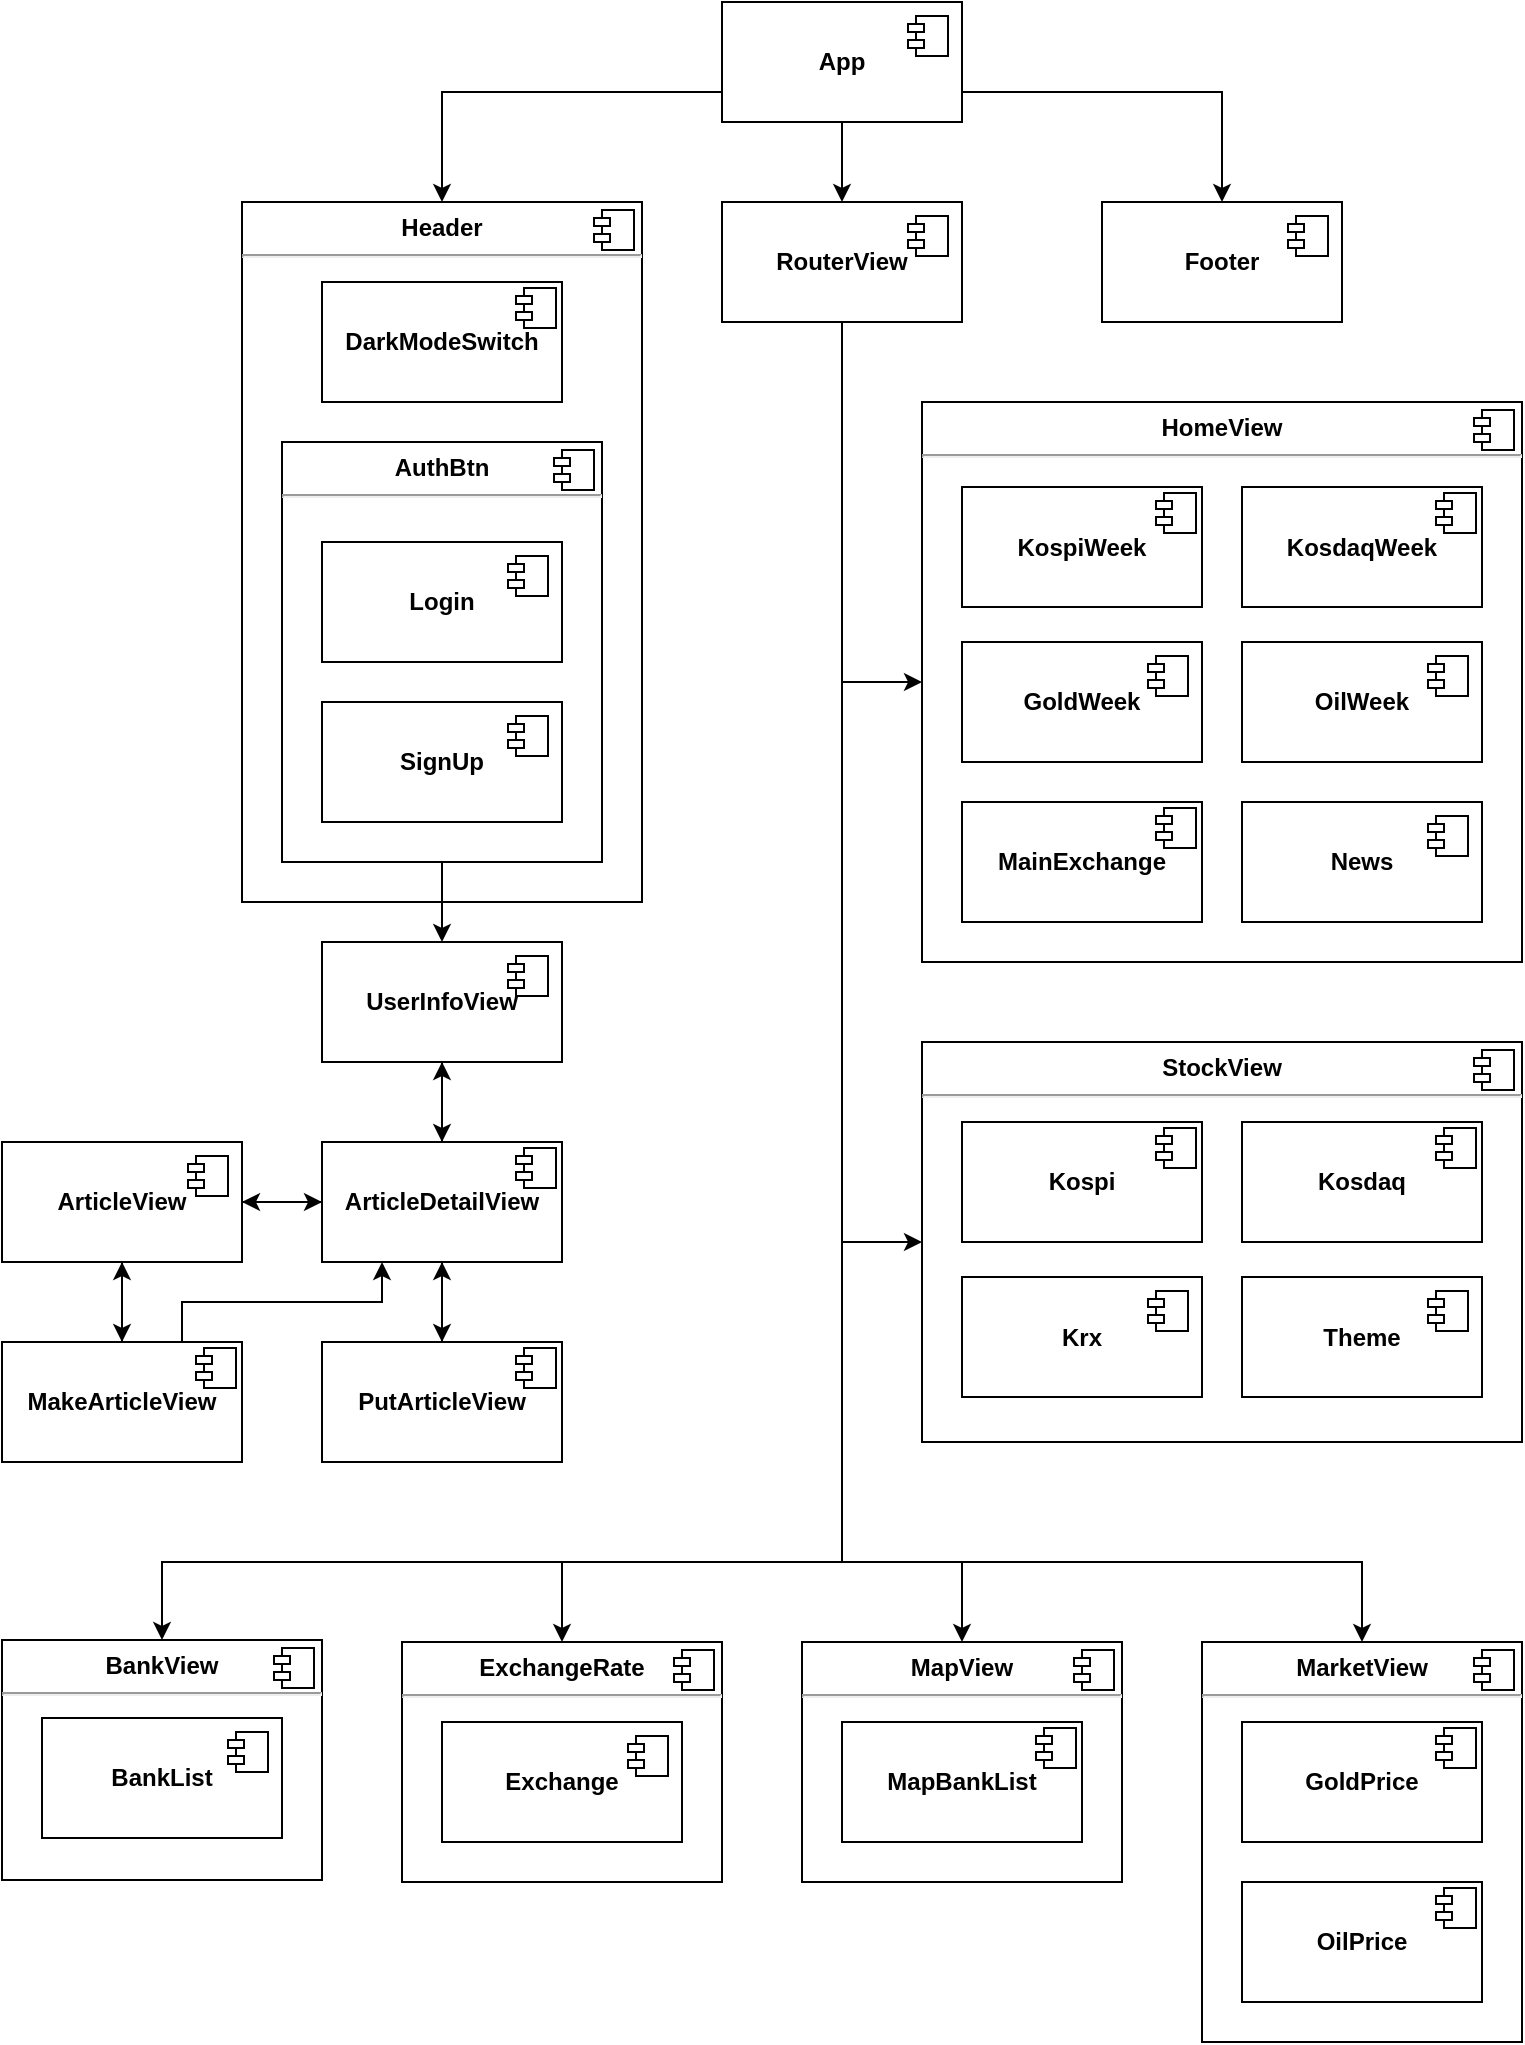 <mxfile version="22.1.3" type="github">
  <diagram name="페이지-1" id="ZeWYC80MoeHbNpzLWQ5p">
    <mxGraphModel dx="827" dy="758" grid="1" gridSize="10" guides="1" tooltips="1" connect="1" arrows="1" fold="1" page="1" pageScale="1" pageWidth="827" pageHeight="1169" math="0" shadow="0">
      <root>
        <mxCell id="0" />
        <mxCell id="1" parent="0" />
        <mxCell id="Tg6wcFkFNeDwdS5GyfMi-22" style="edgeStyle=orthogonalEdgeStyle;rounded=0;orthogonalLoop=1;jettySize=auto;html=1;exitX=0.5;exitY=1;exitDx=0;exitDy=0;entryX=0.5;entryY=0;entryDx=0;entryDy=0;" parent="1" source="Tg6wcFkFNeDwdS5GyfMi-10" target="Tg6wcFkFNeDwdS5GyfMi-16" edge="1">
          <mxGeometry relative="1" as="geometry" />
        </mxCell>
        <mxCell id="Tg6wcFkFNeDwdS5GyfMi-25" style="edgeStyle=orthogonalEdgeStyle;rounded=0;orthogonalLoop=1;jettySize=auto;html=1;exitX=0;exitY=0.75;exitDx=0;exitDy=0;entryX=0.5;entryY=0;entryDx=0;entryDy=0;" parent="1" source="Tg6wcFkFNeDwdS5GyfMi-10" target="zEUNwuFiyMhTaIZTv6xQ-22" edge="1">
          <mxGeometry relative="1" as="geometry">
            <mxPoint x="300" y="120" as="targetPoint" />
          </mxGeometry>
        </mxCell>
        <mxCell id="Tg6wcFkFNeDwdS5GyfMi-26" style="edgeStyle=orthogonalEdgeStyle;rounded=0;orthogonalLoop=1;jettySize=auto;html=1;exitX=1;exitY=0.75;exitDx=0;exitDy=0;entryX=0.5;entryY=0;entryDx=0;entryDy=0;" parent="1" source="Tg6wcFkFNeDwdS5GyfMi-10" target="Tg6wcFkFNeDwdS5GyfMi-18" edge="1">
          <mxGeometry relative="1" as="geometry" />
        </mxCell>
        <mxCell id="Tg6wcFkFNeDwdS5GyfMi-10" value="&lt;b&gt;App&lt;/b&gt;" style="html=1;dropTarget=0;whiteSpace=wrap;" parent="1" vertex="1">
          <mxGeometry x="400" y="20" width="120" height="60" as="geometry" />
        </mxCell>
        <mxCell id="Tg6wcFkFNeDwdS5GyfMi-11" value="" style="shape=module;jettyWidth=8;jettyHeight=4;" parent="Tg6wcFkFNeDwdS5GyfMi-10" vertex="1">
          <mxGeometry x="1" width="20" height="20" relative="1" as="geometry">
            <mxPoint x="-27" y="7" as="offset" />
          </mxGeometry>
        </mxCell>
        <mxCell id="zEUNwuFiyMhTaIZTv6xQ-21" style="edgeStyle=orthogonalEdgeStyle;rounded=0;orthogonalLoop=1;jettySize=auto;html=1;exitX=0.5;exitY=1;exitDx=0;exitDy=0;entryX=0;entryY=0.5;entryDx=0;entryDy=0;" edge="1" parent="1" source="Tg6wcFkFNeDwdS5GyfMi-16" target="zEUNwuFiyMhTaIZTv6xQ-5">
          <mxGeometry relative="1" as="geometry" />
        </mxCell>
        <mxCell id="zEUNwuFiyMhTaIZTv6xQ-91" style="edgeStyle=orthogonalEdgeStyle;rounded=0;orthogonalLoop=1;jettySize=auto;html=1;entryX=0;entryY=0.5;entryDx=0;entryDy=0;" edge="1" parent="1" source="Tg6wcFkFNeDwdS5GyfMi-16" target="zEUNwuFiyMhTaIZTv6xQ-49">
          <mxGeometry relative="1" as="geometry" />
        </mxCell>
        <mxCell id="zEUNwuFiyMhTaIZTv6xQ-92" style="edgeStyle=orthogonalEdgeStyle;rounded=0;orthogonalLoop=1;jettySize=auto;html=1;exitX=0.5;exitY=1;exitDx=0;exitDy=0;entryX=0.5;entryY=0;entryDx=0;entryDy=0;" edge="1" parent="1" source="Tg6wcFkFNeDwdS5GyfMi-16" target="zEUNwuFiyMhTaIZTv6xQ-39">
          <mxGeometry relative="1" as="geometry">
            <Array as="points">
              <mxPoint x="460" y="800" />
              <mxPoint x="520" y="800" />
            </Array>
          </mxGeometry>
        </mxCell>
        <mxCell id="zEUNwuFiyMhTaIZTv6xQ-93" style="edgeStyle=orthogonalEdgeStyle;rounded=0;orthogonalLoop=1;jettySize=auto;html=1;entryX=0.5;entryY=0;entryDx=0;entryDy=0;exitX=0.5;exitY=1;exitDx=0;exitDy=0;" edge="1" parent="1" source="Tg6wcFkFNeDwdS5GyfMi-16" target="zEUNwuFiyMhTaIZTv6xQ-42">
          <mxGeometry relative="1" as="geometry">
            <mxPoint x="510" y="800" as="sourcePoint" />
            <mxPoint x="710" y="1490" as="targetPoint" />
            <Array as="points">
              <mxPoint x="460" y="800" />
              <mxPoint x="720" y="800" />
            </Array>
          </mxGeometry>
        </mxCell>
        <mxCell id="zEUNwuFiyMhTaIZTv6xQ-94" style="edgeStyle=orthogonalEdgeStyle;rounded=0;orthogonalLoop=1;jettySize=auto;html=1;entryX=0.5;entryY=0;entryDx=0;entryDy=0;" edge="1" parent="1" source="Tg6wcFkFNeDwdS5GyfMi-16" target="zEUNwuFiyMhTaIZTv6xQ-36">
          <mxGeometry relative="1" as="geometry">
            <Array as="points">
              <mxPoint x="460" y="800" />
              <mxPoint x="320" y="800" />
            </Array>
          </mxGeometry>
        </mxCell>
        <mxCell id="zEUNwuFiyMhTaIZTv6xQ-95" style="edgeStyle=orthogonalEdgeStyle;rounded=0;orthogonalLoop=1;jettySize=auto;html=1;exitX=0.5;exitY=1;exitDx=0;exitDy=0;entryX=0.5;entryY=0;entryDx=0;entryDy=0;" edge="1" parent="1" source="Tg6wcFkFNeDwdS5GyfMi-16" target="zEUNwuFiyMhTaIZTv6xQ-32">
          <mxGeometry relative="1" as="geometry">
            <Array as="points">
              <mxPoint x="460" y="800" />
              <mxPoint x="120" y="800" />
            </Array>
          </mxGeometry>
        </mxCell>
        <mxCell id="Tg6wcFkFNeDwdS5GyfMi-16" value="&lt;b&gt;RouterView&lt;/b&gt;" style="html=1;dropTarget=0;whiteSpace=wrap;" parent="1" vertex="1">
          <mxGeometry x="400" y="120" width="120" height="60" as="geometry" />
        </mxCell>
        <mxCell id="Tg6wcFkFNeDwdS5GyfMi-17" value="" style="shape=module;jettyWidth=8;jettyHeight=4;" parent="Tg6wcFkFNeDwdS5GyfMi-16" vertex="1">
          <mxGeometry x="1" width="20" height="20" relative="1" as="geometry">
            <mxPoint x="-27" y="7" as="offset" />
          </mxGeometry>
        </mxCell>
        <mxCell id="Tg6wcFkFNeDwdS5GyfMi-18" value="&lt;b&gt;Footer&lt;/b&gt;" style="html=1;dropTarget=0;whiteSpace=wrap;" parent="1" vertex="1">
          <mxGeometry x="590" y="120" width="120" height="60" as="geometry" />
        </mxCell>
        <mxCell id="Tg6wcFkFNeDwdS5GyfMi-19" value="" style="shape=module;jettyWidth=8;jettyHeight=4;" parent="Tg6wcFkFNeDwdS5GyfMi-18" vertex="1">
          <mxGeometry x="1" width="20" height="20" relative="1" as="geometry">
            <mxPoint x="-27" y="7" as="offset" />
          </mxGeometry>
        </mxCell>
        <mxCell id="zEUNwuFiyMhTaIZTv6xQ-83" style="edgeStyle=orthogonalEdgeStyle;rounded=0;orthogonalLoop=1;jettySize=auto;html=1;exitX=1;exitY=0.5;exitDx=0;exitDy=0;entryX=0;entryY=0.5;entryDx=0;entryDy=0;" edge="1" parent="1" source="Tg6wcFkFNeDwdS5GyfMi-31" target="zEUNwuFiyMhTaIZTv6xQ-59">
          <mxGeometry relative="1" as="geometry" />
        </mxCell>
        <mxCell id="zEUNwuFiyMhTaIZTv6xQ-87" style="edgeStyle=orthogonalEdgeStyle;rounded=0;orthogonalLoop=1;jettySize=auto;html=1;exitX=0.5;exitY=1;exitDx=0;exitDy=0;entryX=0.5;entryY=0;entryDx=0;entryDy=0;" edge="1" parent="1" source="Tg6wcFkFNeDwdS5GyfMi-31" target="zEUNwuFiyMhTaIZTv6xQ-61">
          <mxGeometry relative="1" as="geometry" />
        </mxCell>
        <mxCell id="Tg6wcFkFNeDwdS5GyfMi-31" value="&lt;b&gt;ArticleView&lt;/b&gt;" style="html=1;dropTarget=0;whiteSpace=wrap;" parent="1" vertex="1">
          <mxGeometry x="40" y="590" width="120" height="60" as="geometry" />
        </mxCell>
        <mxCell id="Tg6wcFkFNeDwdS5GyfMi-32" value="" style="shape=module;jettyWidth=8;jettyHeight=4;" parent="Tg6wcFkFNeDwdS5GyfMi-31" vertex="1">
          <mxGeometry x="1" width="20" height="20" relative="1" as="geometry">
            <mxPoint x="-27" y="7" as="offset" />
          </mxGeometry>
        </mxCell>
        <mxCell id="zEUNwuFiyMhTaIZTv6xQ-81" style="edgeStyle=orthogonalEdgeStyle;rounded=0;orthogonalLoop=1;jettySize=auto;html=1;exitX=0.5;exitY=1;exitDx=0;exitDy=0;" edge="1" parent="1" source="Tg6wcFkFNeDwdS5GyfMi-39" target="zEUNwuFiyMhTaIZTv6xQ-59">
          <mxGeometry relative="1" as="geometry" />
        </mxCell>
        <mxCell id="Tg6wcFkFNeDwdS5GyfMi-39" value="&lt;b&gt;UserInfoView&lt;/b&gt;" style="html=1;dropTarget=0;whiteSpace=wrap;" parent="1" vertex="1">
          <mxGeometry x="200" y="490" width="120" height="60" as="geometry" />
        </mxCell>
        <mxCell id="Tg6wcFkFNeDwdS5GyfMi-40" value="" style="shape=module;jettyWidth=8;jettyHeight=4;" parent="Tg6wcFkFNeDwdS5GyfMi-39" vertex="1">
          <mxGeometry x="1" width="20" height="20" relative="1" as="geometry">
            <mxPoint x="-27" y="7" as="offset" />
          </mxGeometry>
        </mxCell>
        <mxCell id="zEUNwuFiyMhTaIZTv6xQ-5" value="&lt;p style=&quot;margin:0px;margin-top:6px;text-align:center;&quot;&gt;&lt;b&gt;HomeView&lt;/b&gt;&lt;/p&gt;&lt;hr&gt;&lt;p style=&quot;margin:0px;margin-left:8px;&quot;&gt;&lt;br&gt;&lt;/p&gt;" style="align=left;overflow=fill;html=1;dropTarget=0;whiteSpace=wrap;" vertex="1" parent="1">
          <mxGeometry x="500" y="220" width="300" height="280" as="geometry" />
        </mxCell>
        <mxCell id="zEUNwuFiyMhTaIZTv6xQ-6" value="" style="shape=component;jettyWidth=8;jettyHeight=4;" vertex="1" parent="zEUNwuFiyMhTaIZTv6xQ-5">
          <mxGeometry x="1" width="20" height="20" relative="1" as="geometry">
            <mxPoint x="-24" y="4" as="offset" />
          </mxGeometry>
        </mxCell>
        <mxCell id="zEUNwuFiyMhTaIZTv6xQ-9" value="&lt;b&gt;KospiWeek&lt;/b&gt;" style="html=1;dropTarget=0;whiteSpace=wrap;" vertex="1" parent="1">
          <mxGeometry x="520" y="262.5" width="120" height="60" as="geometry" />
        </mxCell>
        <mxCell id="zEUNwuFiyMhTaIZTv6xQ-10" value="" style="shape=module;jettyWidth=8;jettyHeight=4;" vertex="1" parent="zEUNwuFiyMhTaIZTv6xQ-9">
          <mxGeometry x="1" width="20" height="20" relative="1" as="geometry">
            <mxPoint x="-23" y="3" as="offset" />
          </mxGeometry>
        </mxCell>
        <mxCell id="zEUNwuFiyMhTaIZTv6xQ-11" value="&lt;b&gt;KosdaqWeek&lt;/b&gt;" style="html=1;dropTarget=0;whiteSpace=wrap;" vertex="1" parent="1">
          <mxGeometry x="660" y="262.5" width="120" height="60" as="geometry" />
        </mxCell>
        <mxCell id="zEUNwuFiyMhTaIZTv6xQ-12" value="" style="shape=module;jettyWidth=8;jettyHeight=4;" vertex="1" parent="zEUNwuFiyMhTaIZTv6xQ-11">
          <mxGeometry x="1" width="20" height="20" relative="1" as="geometry">
            <mxPoint x="-23" y="3" as="offset" />
          </mxGeometry>
        </mxCell>
        <mxCell id="zEUNwuFiyMhTaIZTv6xQ-13" value="&lt;b&gt;GoldWeek&lt;/b&gt;" style="html=1;dropTarget=0;whiteSpace=wrap;" vertex="1" parent="1">
          <mxGeometry x="520" y="340" width="120" height="60" as="geometry" />
        </mxCell>
        <mxCell id="zEUNwuFiyMhTaIZTv6xQ-14" value="" style="shape=module;jettyWidth=8;jettyHeight=4;" vertex="1" parent="zEUNwuFiyMhTaIZTv6xQ-13">
          <mxGeometry x="1" width="20" height="20" relative="1" as="geometry">
            <mxPoint x="-27" y="7" as="offset" />
          </mxGeometry>
        </mxCell>
        <mxCell id="zEUNwuFiyMhTaIZTv6xQ-15" value="&lt;b&gt;OilWeek&lt;/b&gt;" style="html=1;dropTarget=0;whiteSpace=wrap;" vertex="1" parent="1">
          <mxGeometry x="660" y="340" width="120" height="60" as="geometry" />
        </mxCell>
        <mxCell id="zEUNwuFiyMhTaIZTv6xQ-16" value="" style="shape=module;jettyWidth=8;jettyHeight=4;" vertex="1" parent="zEUNwuFiyMhTaIZTv6xQ-15">
          <mxGeometry x="1" width="20" height="20" relative="1" as="geometry">
            <mxPoint x="-27" y="7" as="offset" />
          </mxGeometry>
        </mxCell>
        <mxCell id="zEUNwuFiyMhTaIZTv6xQ-17" value="&lt;b&gt;MainExchange&lt;/b&gt;" style="html=1;dropTarget=0;whiteSpace=wrap;" vertex="1" parent="1">
          <mxGeometry x="520" y="420" width="120" height="60" as="geometry" />
        </mxCell>
        <mxCell id="zEUNwuFiyMhTaIZTv6xQ-18" value="" style="shape=module;jettyWidth=8;jettyHeight=4;" vertex="1" parent="zEUNwuFiyMhTaIZTv6xQ-17">
          <mxGeometry x="1" width="20" height="20" relative="1" as="geometry">
            <mxPoint x="-23" y="3" as="offset" />
          </mxGeometry>
        </mxCell>
        <mxCell id="zEUNwuFiyMhTaIZTv6xQ-19" value="&lt;b&gt;News&lt;/b&gt;" style="html=1;dropTarget=0;whiteSpace=wrap;" vertex="1" parent="1">
          <mxGeometry x="660" y="420" width="120" height="60" as="geometry" />
        </mxCell>
        <mxCell id="zEUNwuFiyMhTaIZTv6xQ-20" value="" style="shape=module;jettyWidth=8;jettyHeight=4;" vertex="1" parent="zEUNwuFiyMhTaIZTv6xQ-19">
          <mxGeometry x="1" width="20" height="20" relative="1" as="geometry">
            <mxPoint x="-27" y="7" as="offset" />
          </mxGeometry>
        </mxCell>
        <mxCell id="zEUNwuFiyMhTaIZTv6xQ-22" value="&lt;p style=&quot;margin:0px;margin-top:6px;text-align:center;&quot;&gt;&lt;b&gt;Header&lt;/b&gt;&lt;/p&gt;&lt;hr&gt;&lt;p style=&quot;margin:0px;margin-left:8px;&quot;&gt;&lt;br&gt;&lt;/p&gt;" style="align=left;overflow=fill;html=1;dropTarget=0;whiteSpace=wrap;" vertex="1" parent="1">
          <mxGeometry x="160" y="120" width="200" height="350" as="geometry" />
        </mxCell>
        <mxCell id="zEUNwuFiyMhTaIZTv6xQ-23" value="" style="shape=component;jettyWidth=8;jettyHeight=4;" vertex="1" parent="zEUNwuFiyMhTaIZTv6xQ-22">
          <mxGeometry x="1" width="20" height="20" relative="1" as="geometry">
            <mxPoint x="-24" y="4" as="offset" />
          </mxGeometry>
        </mxCell>
        <mxCell id="zEUNwuFiyMhTaIZTv6xQ-80" style="edgeStyle=orthogonalEdgeStyle;rounded=0;orthogonalLoop=1;jettySize=auto;html=1;exitX=0.5;exitY=1;exitDx=0;exitDy=0;" edge="1" parent="1" source="zEUNwuFiyMhTaIZTv6xQ-24" target="Tg6wcFkFNeDwdS5GyfMi-39">
          <mxGeometry relative="1" as="geometry" />
        </mxCell>
        <mxCell id="zEUNwuFiyMhTaIZTv6xQ-24" value="&lt;p style=&quot;margin:0px;margin-top:6px;text-align:center;&quot;&gt;&lt;b&gt;AuthBtn&lt;/b&gt;&lt;/p&gt;&lt;hr&gt;&lt;p style=&quot;margin:0px;margin-left:8px;&quot;&gt;&lt;br&gt;&lt;/p&gt;" style="align=left;overflow=fill;html=1;dropTarget=0;whiteSpace=wrap;" vertex="1" parent="1">
          <mxGeometry x="180" y="240" width="160" height="210" as="geometry" />
        </mxCell>
        <mxCell id="zEUNwuFiyMhTaIZTv6xQ-25" value="" style="shape=component;jettyWidth=8;jettyHeight=4;" vertex="1" parent="zEUNwuFiyMhTaIZTv6xQ-24">
          <mxGeometry x="1" width="20" height="20" relative="1" as="geometry">
            <mxPoint x="-24" y="4" as="offset" />
          </mxGeometry>
        </mxCell>
        <mxCell id="zEUNwuFiyMhTaIZTv6xQ-26" value="&lt;b&gt;Login&lt;/b&gt;" style="html=1;dropTarget=0;whiteSpace=wrap;" vertex="1" parent="1">
          <mxGeometry x="200" y="290" width="120" height="60" as="geometry" />
        </mxCell>
        <mxCell id="zEUNwuFiyMhTaIZTv6xQ-27" value="" style="shape=module;jettyWidth=8;jettyHeight=4;" vertex="1" parent="zEUNwuFiyMhTaIZTv6xQ-26">
          <mxGeometry x="1" width="20" height="20" relative="1" as="geometry">
            <mxPoint x="-27" y="7" as="offset" />
          </mxGeometry>
        </mxCell>
        <mxCell id="zEUNwuFiyMhTaIZTv6xQ-28" value="&lt;b&gt;SignUp&lt;/b&gt;" style="html=1;dropTarget=0;whiteSpace=wrap;" vertex="1" parent="1">
          <mxGeometry x="200" y="370" width="120" height="60" as="geometry" />
        </mxCell>
        <mxCell id="zEUNwuFiyMhTaIZTv6xQ-29" value="" style="shape=module;jettyWidth=8;jettyHeight=4;" vertex="1" parent="zEUNwuFiyMhTaIZTv6xQ-28">
          <mxGeometry x="1" width="20" height="20" relative="1" as="geometry">
            <mxPoint x="-27" y="7" as="offset" />
          </mxGeometry>
        </mxCell>
        <mxCell id="zEUNwuFiyMhTaIZTv6xQ-30" value="&lt;b&gt;DarkModeSwitch&lt;/b&gt;" style="html=1;dropTarget=0;whiteSpace=wrap;" vertex="1" parent="1">
          <mxGeometry x="200" y="160" width="120" height="60" as="geometry" />
        </mxCell>
        <mxCell id="zEUNwuFiyMhTaIZTv6xQ-31" value="" style="shape=module;jettyWidth=8;jettyHeight=4;" vertex="1" parent="zEUNwuFiyMhTaIZTv6xQ-30">
          <mxGeometry x="1" width="20" height="20" relative="1" as="geometry">
            <mxPoint x="-23" y="3" as="offset" />
          </mxGeometry>
        </mxCell>
        <mxCell id="zEUNwuFiyMhTaIZTv6xQ-32" value="&lt;p style=&quot;margin:0px;margin-top:6px;text-align:center;&quot;&gt;&lt;b&gt;BankView&lt;/b&gt;&lt;/p&gt;&lt;hr&gt;&lt;p style=&quot;margin:0px;margin-left:8px;&quot;&gt;&lt;br&gt;&lt;/p&gt;" style="align=left;overflow=fill;html=1;dropTarget=0;whiteSpace=wrap;" vertex="1" parent="1">
          <mxGeometry x="40" y="839" width="160" height="120" as="geometry" />
        </mxCell>
        <mxCell id="zEUNwuFiyMhTaIZTv6xQ-33" value="" style="shape=component;jettyWidth=8;jettyHeight=4;" vertex="1" parent="zEUNwuFiyMhTaIZTv6xQ-32">
          <mxGeometry x="1" width="20" height="20" relative="1" as="geometry">
            <mxPoint x="-24" y="4" as="offset" />
          </mxGeometry>
        </mxCell>
        <mxCell id="Tg6wcFkFNeDwdS5GyfMi-37" value="&lt;b&gt;BankList&lt;/b&gt;" style="html=1;dropTarget=0;whiteSpace=wrap;" parent="1" vertex="1">
          <mxGeometry x="60" y="878" width="120" height="60" as="geometry" />
        </mxCell>
        <mxCell id="Tg6wcFkFNeDwdS5GyfMi-38" value="" style="shape=module;jettyWidth=8;jettyHeight=4;" parent="Tg6wcFkFNeDwdS5GyfMi-37" vertex="1">
          <mxGeometry x="1" width="20" height="20" relative="1" as="geometry">
            <mxPoint x="-27" y="7" as="offset" />
          </mxGeometry>
        </mxCell>
        <mxCell id="zEUNwuFiyMhTaIZTv6xQ-34" style="edgeStyle=orthogonalEdgeStyle;rounded=0;orthogonalLoop=1;jettySize=auto;html=1;exitX=0.5;exitY=1;exitDx=0;exitDy=0;" edge="1" parent="1" source="zEUNwuFiyMhTaIZTv6xQ-32" target="zEUNwuFiyMhTaIZTv6xQ-32">
          <mxGeometry relative="1" as="geometry" />
        </mxCell>
        <mxCell id="zEUNwuFiyMhTaIZTv6xQ-36" value="&lt;p style=&quot;margin:0px;margin-top:6px;text-align:center;&quot;&gt;&lt;b style=&quot;border-color: var(--border-color);&quot;&gt;ExchangeRate&lt;/b&gt;&lt;br&gt;&lt;/p&gt;&lt;hr&gt;&lt;p style=&quot;margin:0px;margin-left:8px;&quot;&gt;&lt;br&gt;&lt;/p&gt;" style="align=left;overflow=fill;html=1;dropTarget=0;whiteSpace=wrap;" vertex="1" parent="1">
          <mxGeometry x="240" y="840" width="160" height="120" as="geometry" />
        </mxCell>
        <mxCell id="zEUNwuFiyMhTaIZTv6xQ-37" value="" style="shape=component;jettyWidth=8;jettyHeight=4;" vertex="1" parent="zEUNwuFiyMhTaIZTv6xQ-36">
          <mxGeometry x="1" width="20" height="20" relative="1" as="geometry">
            <mxPoint x="-24" y="4" as="offset" />
          </mxGeometry>
        </mxCell>
        <mxCell id="Tg6wcFkFNeDwdS5GyfMi-43" value="&lt;b&gt;Exchange&lt;/b&gt;" style="html=1;dropTarget=0;whiteSpace=wrap;" parent="1" vertex="1">
          <mxGeometry x="260" y="880" width="120" height="60" as="geometry" />
        </mxCell>
        <mxCell id="Tg6wcFkFNeDwdS5GyfMi-44" value="" style="shape=module;jettyWidth=8;jettyHeight=4;" parent="Tg6wcFkFNeDwdS5GyfMi-43" vertex="1">
          <mxGeometry x="1" width="20" height="20" relative="1" as="geometry">
            <mxPoint x="-27" y="7" as="offset" />
          </mxGeometry>
        </mxCell>
        <mxCell id="zEUNwuFiyMhTaIZTv6xQ-39" value="&lt;p style=&quot;margin:0px;margin-top:6px;text-align:center;&quot;&gt;&lt;b&gt;MapView&lt;/b&gt;&lt;/p&gt;&lt;hr&gt;&lt;p style=&quot;margin:0px;margin-left:8px;&quot;&gt;&lt;br&gt;&lt;/p&gt;" style="align=left;overflow=fill;html=1;dropTarget=0;whiteSpace=wrap;" vertex="1" parent="1">
          <mxGeometry x="440" y="840" width="160" height="120" as="geometry" />
        </mxCell>
        <mxCell id="zEUNwuFiyMhTaIZTv6xQ-40" value="" style="shape=component;jettyWidth=8;jettyHeight=4;" vertex="1" parent="zEUNwuFiyMhTaIZTv6xQ-39">
          <mxGeometry x="1" width="20" height="20" relative="1" as="geometry">
            <mxPoint x="-24" y="4" as="offset" />
          </mxGeometry>
        </mxCell>
        <mxCell id="Tg6wcFkFNeDwdS5GyfMi-41" value="&lt;b&gt;MapBankList&lt;/b&gt;" style="html=1;dropTarget=0;whiteSpace=wrap;" parent="1" vertex="1">
          <mxGeometry x="460" y="880" width="120" height="60" as="geometry" />
        </mxCell>
        <mxCell id="Tg6wcFkFNeDwdS5GyfMi-42" value="" style="shape=module;jettyWidth=8;jettyHeight=4;" parent="Tg6wcFkFNeDwdS5GyfMi-41" vertex="1">
          <mxGeometry x="1" width="20" height="20" relative="1" as="geometry">
            <mxPoint x="-23" y="3" as="offset" />
          </mxGeometry>
        </mxCell>
        <mxCell id="zEUNwuFiyMhTaIZTv6xQ-42" value="&lt;p style=&quot;margin:0px;margin-top:6px;text-align:center;&quot;&gt;&lt;b&gt;MarketView&lt;/b&gt;&lt;/p&gt;&lt;hr&gt;&lt;p style=&quot;margin:0px;margin-left:8px;&quot;&gt;&lt;br&gt;&lt;/p&gt;" style="align=left;overflow=fill;html=1;dropTarget=0;whiteSpace=wrap;" vertex="1" parent="1">
          <mxGeometry x="640" y="840" width="160" height="200" as="geometry" />
        </mxCell>
        <mxCell id="zEUNwuFiyMhTaIZTv6xQ-43" value="" style="shape=component;jettyWidth=8;jettyHeight=4;" vertex="1" parent="zEUNwuFiyMhTaIZTv6xQ-42">
          <mxGeometry x="1" width="20" height="20" relative="1" as="geometry">
            <mxPoint x="-24" y="4" as="offset" />
          </mxGeometry>
        </mxCell>
        <mxCell id="zEUNwuFiyMhTaIZTv6xQ-44" value="&lt;b&gt;GoldPrice&lt;/b&gt;" style="html=1;dropTarget=0;whiteSpace=wrap;" vertex="1" parent="1">
          <mxGeometry x="660" y="880" width="120" height="60" as="geometry" />
        </mxCell>
        <mxCell id="zEUNwuFiyMhTaIZTv6xQ-45" value="" style="shape=module;jettyWidth=8;jettyHeight=4;" vertex="1" parent="zEUNwuFiyMhTaIZTv6xQ-44">
          <mxGeometry x="1" width="20" height="20" relative="1" as="geometry">
            <mxPoint x="-23" y="3" as="offset" />
          </mxGeometry>
        </mxCell>
        <mxCell id="zEUNwuFiyMhTaIZTv6xQ-46" value="&lt;b&gt;OilPrice&lt;/b&gt;" style="html=1;dropTarget=0;whiteSpace=wrap;" vertex="1" parent="1">
          <mxGeometry x="660" y="960" width="120" height="60" as="geometry" />
        </mxCell>
        <mxCell id="zEUNwuFiyMhTaIZTv6xQ-47" value="" style="shape=module;jettyWidth=8;jettyHeight=4;" vertex="1" parent="zEUNwuFiyMhTaIZTv6xQ-46">
          <mxGeometry x="1" width="20" height="20" relative="1" as="geometry">
            <mxPoint x="-23" y="3" as="offset" />
          </mxGeometry>
        </mxCell>
        <mxCell id="zEUNwuFiyMhTaIZTv6xQ-49" value="&lt;p style=&quot;margin:0px;margin-top:6px;text-align:center;&quot;&gt;&lt;b&gt;StockView&lt;/b&gt;&lt;/p&gt;&lt;hr&gt;&lt;p style=&quot;margin:0px;margin-left:8px;&quot;&gt;&lt;br&gt;&lt;/p&gt;" style="align=left;overflow=fill;html=1;dropTarget=0;whiteSpace=wrap;" vertex="1" parent="1">
          <mxGeometry x="500" y="540" width="300" height="200" as="geometry" />
        </mxCell>
        <mxCell id="zEUNwuFiyMhTaIZTv6xQ-50" value="" style="shape=component;jettyWidth=8;jettyHeight=4;" vertex="1" parent="zEUNwuFiyMhTaIZTv6xQ-49">
          <mxGeometry x="1" width="20" height="20" relative="1" as="geometry">
            <mxPoint x="-24" y="4" as="offset" />
          </mxGeometry>
        </mxCell>
        <mxCell id="zEUNwuFiyMhTaIZTv6xQ-51" value="&lt;b&gt;Kospi&lt;/b&gt;" style="html=1;dropTarget=0;whiteSpace=wrap;" vertex="1" parent="1">
          <mxGeometry x="520" y="580" width="120" height="60" as="geometry" />
        </mxCell>
        <mxCell id="zEUNwuFiyMhTaIZTv6xQ-52" value="" style="shape=module;jettyWidth=8;jettyHeight=4;" vertex="1" parent="zEUNwuFiyMhTaIZTv6xQ-51">
          <mxGeometry x="1" width="20" height="20" relative="1" as="geometry">
            <mxPoint x="-23" y="3" as="offset" />
          </mxGeometry>
        </mxCell>
        <mxCell id="zEUNwuFiyMhTaIZTv6xQ-53" value="&lt;b&gt;Kosdaq&lt;/b&gt;" style="html=1;dropTarget=0;whiteSpace=wrap;" vertex="1" parent="1">
          <mxGeometry x="660" y="580" width="120" height="60" as="geometry" />
        </mxCell>
        <mxCell id="zEUNwuFiyMhTaIZTv6xQ-54" value="" style="shape=module;jettyWidth=8;jettyHeight=4;" vertex="1" parent="zEUNwuFiyMhTaIZTv6xQ-53">
          <mxGeometry x="1" width="20" height="20" relative="1" as="geometry">
            <mxPoint x="-23" y="3" as="offset" />
          </mxGeometry>
        </mxCell>
        <mxCell id="zEUNwuFiyMhTaIZTv6xQ-55" value="&lt;b&gt;Krx&lt;/b&gt;" style="html=1;dropTarget=0;whiteSpace=wrap;" vertex="1" parent="1">
          <mxGeometry x="520" y="657.5" width="120" height="60" as="geometry" />
        </mxCell>
        <mxCell id="zEUNwuFiyMhTaIZTv6xQ-56" value="" style="shape=module;jettyWidth=8;jettyHeight=4;" vertex="1" parent="zEUNwuFiyMhTaIZTv6xQ-55">
          <mxGeometry x="1" width="20" height="20" relative="1" as="geometry">
            <mxPoint x="-27" y="7" as="offset" />
          </mxGeometry>
        </mxCell>
        <mxCell id="zEUNwuFiyMhTaIZTv6xQ-57" value="&lt;b&gt;Theme&lt;/b&gt;" style="html=1;dropTarget=0;whiteSpace=wrap;" vertex="1" parent="1">
          <mxGeometry x="660" y="657.5" width="120" height="60" as="geometry" />
        </mxCell>
        <mxCell id="zEUNwuFiyMhTaIZTv6xQ-58" value="" style="shape=module;jettyWidth=8;jettyHeight=4;" vertex="1" parent="zEUNwuFiyMhTaIZTv6xQ-57">
          <mxGeometry x="1" width="20" height="20" relative="1" as="geometry">
            <mxPoint x="-27" y="7" as="offset" />
          </mxGeometry>
        </mxCell>
        <mxCell id="zEUNwuFiyMhTaIZTv6xQ-82" style="edgeStyle=orthogonalEdgeStyle;rounded=0;orthogonalLoop=1;jettySize=auto;html=1;exitX=0.5;exitY=0;exitDx=0;exitDy=0;entryX=0.5;entryY=1;entryDx=0;entryDy=0;" edge="1" parent="1" source="zEUNwuFiyMhTaIZTv6xQ-59" target="Tg6wcFkFNeDwdS5GyfMi-39">
          <mxGeometry relative="1" as="geometry" />
        </mxCell>
        <mxCell id="zEUNwuFiyMhTaIZTv6xQ-84" style="edgeStyle=orthogonalEdgeStyle;rounded=0;orthogonalLoop=1;jettySize=auto;html=1;exitX=0;exitY=0.5;exitDx=0;exitDy=0;" edge="1" parent="1" source="zEUNwuFiyMhTaIZTv6xQ-59">
          <mxGeometry relative="1" as="geometry">
            <mxPoint x="160" y="620" as="targetPoint" />
          </mxGeometry>
        </mxCell>
        <mxCell id="zEUNwuFiyMhTaIZTv6xQ-85" style="edgeStyle=orthogonalEdgeStyle;rounded=0;orthogonalLoop=1;jettySize=auto;html=1;exitX=0.5;exitY=1;exitDx=0;exitDy=0;" edge="1" parent="1" source="zEUNwuFiyMhTaIZTv6xQ-59" target="zEUNwuFiyMhTaIZTv6xQ-63">
          <mxGeometry relative="1" as="geometry" />
        </mxCell>
        <mxCell id="zEUNwuFiyMhTaIZTv6xQ-59" value="&lt;b&gt;ArticleDetailView&lt;/b&gt;" style="html=1;dropTarget=0;whiteSpace=wrap;" vertex="1" parent="1">
          <mxGeometry x="200" y="590" width="120" height="60" as="geometry" />
        </mxCell>
        <mxCell id="zEUNwuFiyMhTaIZTv6xQ-60" value="" style="shape=module;jettyWidth=8;jettyHeight=4;" vertex="1" parent="zEUNwuFiyMhTaIZTv6xQ-59">
          <mxGeometry x="1" width="20" height="20" relative="1" as="geometry">
            <mxPoint x="-23" y="3" as="offset" />
          </mxGeometry>
        </mxCell>
        <mxCell id="zEUNwuFiyMhTaIZTv6xQ-88" style="edgeStyle=orthogonalEdgeStyle;rounded=0;orthogonalLoop=1;jettySize=auto;html=1;exitX=0.5;exitY=0;exitDx=0;exitDy=0;entryX=0.5;entryY=1;entryDx=0;entryDy=0;" edge="1" parent="1" source="zEUNwuFiyMhTaIZTv6xQ-61" target="Tg6wcFkFNeDwdS5GyfMi-31">
          <mxGeometry relative="1" as="geometry" />
        </mxCell>
        <mxCell id="zEUNwuFiyMhTaIZTv6xQ-90" style="edgeStyle=orthogonalEdgeStyle;rounded=0;orthogonalLoop=1;jettySize=auto;html=1;exitX=0.75;exitY=0;exitDx=0;exitDy=0;entryX=0.25;entryY=1;entryDx=0;entryDy=0;" edge="1" parent="1" source="zEUNwuFiyMhTaIZTv6xQ-61" target="zEUNwuFiyMhTaIZTv6xQ-59">
          <mxGeometry relative="1" as="geometry" />
        </mxCell>
        <mxCell id="zEUNwuFiyMhTaIZTv6xQ-61" value="&lt;b&gt;MakeArticleView&lt;/b&gt;" style="html=1;dropTarget=0;whiteSpace=wrap;" vertex="1" parent="1">
          <mxGeometry x="40" y="690" width="120" height="60" as="geometry" />
        </mxCell>
        <mxCell id="zEUNwuFiyMhTaIZTv6xQ-62" value="" style="shape=module;jettyWidth=8;jettyHeight=4;" vertex="1" parent="zEUNwuFiyMhTaIZTv6xQ-61">
          <mxGeometry x="1" width="20" height="20" relative="1" as="geometry">
            <mxPoint x="-23" y="3" as="offset" />
          </mxGeometry>
        </mxCell>
        <mxCell id="zEUNwuFiyMhTaIZTv6xQ-86" style="edgeStyle=orthogonalEdgeStyle;rounded=0;orthogonalLoop=1;jettySize=auto;html=1;" edge="1" parent="1" source="zEUNwuFiyMhTaIZTv6xQ-63" target="zEUNwuFiyMhTaIZTv6xQ-59">
          <mxGeometry relative="1" as="geometry" />
        </mxCell>
        <mxCell id="zEUNwuFiyMhTaIZTv6xQ-63" value="&lt;b&gt;PutArticleView&lt;/b&gt;" style="html=1;dropTarget=0;whiteSpace=wrap;" vertex="1" parent="1">
          <mxGeometry x="200" y="690" width="120" height="60" as="geometry" />
        </mxCell>
        <mxCell id="zEUNwuFiyMhTaIZTv6xQ-64" value="" style="shape=module;jettyWidth=8;jettyHeight=4;" vertex="1" parent="zEUNwuFiyMhTaIZTv6xQ-63">
          <mxGeometry x="1" width="20" height="20" relative="1" as="geometry">
            <mxPoint x="-23" y="3" as="offset" />
          </mxGeometry>
        </mxCell>
      </root>
    </mxGraphModel>
  </diagram>
</mxfile>

